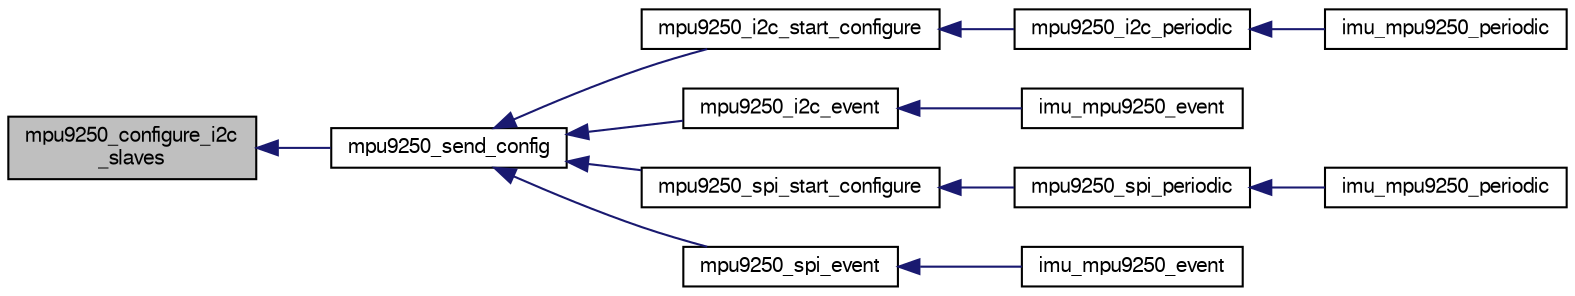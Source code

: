 digraph "mpu9250_configure_i2c_slaves"
{
  edge [fontname="FreeSans",fontsize="10",labelfontname="FreeSans",labelfontsize="10"];
  node [fontname="FreeSans",fontsize="10",shape=record];
  rankdir="LR";
  Node1 [label="mpu9250_configure_i2c\l_slaves",height=0.2,width=0.4,color="black", fillcolor="grey75", style="filled", fontcolor="black"];
  Node1 -> Node2 [dir="back",color="midnightblue",fontsize="10",style="solid",fontname="FreeSans"];
  Node2 [label="mpu9250_send_config",height=0.2,width=0.4,color="black", fillcolor="white", style="filled",URL="$mpu9250_8h.html#a5a845891a5217c8082995fbbf9c94653",tooltip="Configuration sequence called once before normal use. "];
  Node2 -> Node3 [dir="back",color="midnightblue",fontsize="10",style="solid",fontname="FreeSans"];
  Node3 [label="mpu9250_i2c_start_configure",height=0.2,width=0.4,color="black", fillcolor="white", style="filled",URL="$mpu9250__i2c_8h.html#aa6574d578c0a32f04893e3119a102ee6"];
  Node3 -> Node4 [dir="back",color="midnightblue",fontsize="10",style="solid",fontname="FreeSans"];
  Node4 [label="mpu9250_i2c_periodic",height=0.2,width=0.4,color="black", fillcolor="white", style="filled",URL="$mpu9250__i2c_8h.html#a9186a17bab6df9561bd3f4bb088fa99e",tooltip="convenience function: read or start configuration if not already initialized "];
  Node4 -> Node5 [dir="back",color="midnightblue",fontsize="10",style="solid",fontname="FreeSans"];
  Node5 [label="imu_mpu9250_periodic",height=0.2,width=0.4,color="black", fillcolor="white", style="filled",URL="$imu__mpu9250__spi_8h.html#a38ba54b488a6adbea2dfb5a060d5d8b5"];
  Node2 -> Node6 [dir="back",color="midnightblue",fontsize="10",style="solid",fontname="FreeSans"];
  Node6 [label="mpu9250_i2c_event",height=0.2,width=0.4,color="black", fillcolor="white", style="filled",URL="$mpu9250__i2c_8h.html#a0dae39bc87a61581cbe1e8a8a3138c0f"];
  Node6 -> Node7 [dir="back",color="midnightblue",fontsize="10",style="solid",fontname="FreeSans"];
  Node7 [label="imu_mpu9250_event",height=0.2,width=0.4,color="black", fillcolor="white", style="filled",URL="$imu__mpu9250__spi_8h.html#af140d4e8a775be026073e67fd3080aa2"];
  Node2 -> Node8 [dir="back",color="midnightblue",fontsize="10",style="solid",fontname="FreeSans"];
  Node8 [label="mpu9250_spi_start_configure",height=0.2,width=0.4,color="black", fillcolor="white", style="filled",URL="$mpu9250__spi_8h.html#ac4ebbe613cb0fbf0766180f78db0e175"];
  Node8 -> Node9 [dir="back",color="midnightblue",fontsize="10",style="solid",fontname="FreeSans"];
  Node9 [label="mpu9250_spi_periodic",height=0.2,width=0.4,color="black", fillcolor="white", style="filled",URL="$mpu9250__spi_8h.html#a7084b87018d7fa1b0693a41d01bc3f7f",tooltip="convenience function: read or start configuration if not already initialized "];
  Node9 -> Node10 [dir="back",color="midnightblue",fontsize="10",style="solid",fontname="FreeSans"];
  Node10 [label="imu_mpu9250_periodic",height=0.2,width=0.4,color="black", fillcolor="white", style="filled",URL="$imu__mpu9250__spi_8c.html#a38ba54b488a6adbea2dfb5a060d5d8b5"];
  Node2 -> Node11 [dir="back",color="midnightblue",fontsize="10",style="solid",fontname="FreeSans"];
  Node11 [label="mpu9250_spi_event",height=0.2,width=0.4,color="black", fillcolor="white", style="filled",URL="$mpu9250__spi_8h.html#af55574284fdd7772b638aa9c58093050"];
  Node11 -> Node12 [dir="back",color="midnightblue",fontsize="10",style="solid",fontname="FreeSans"];
  Node12 [label="imu_mpu9250_event",height=0.2,width=0.4,color="black", fillcolor="white", style="filled",URL="$imu__mpu9250__spi_8c.html#af140d4e8a775be026073e67fd3080aa2"];
}
